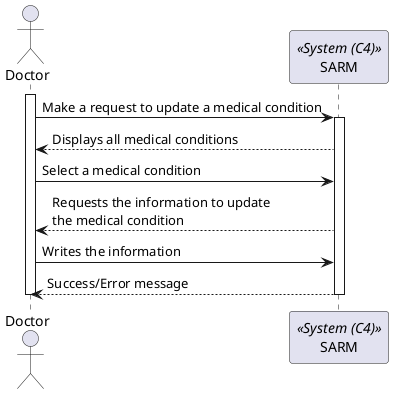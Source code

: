 
```plantuml
@startuml Process_View
actor Doctor
participant SARM as System <<System (C4)>>

activate Doctor

Doctor -> System: Make a request to update a medical condition
activate System
System --> Doctor: Displays all medical conditions
Doctor -> System: Select a medical condition
System --> Doctor : Requests the information to update\nthe medical condition
Doctor -> System: Writes the information
System --> Doctor: Success/Error message
deactivate System
deactivate Doctor

@enduml
```